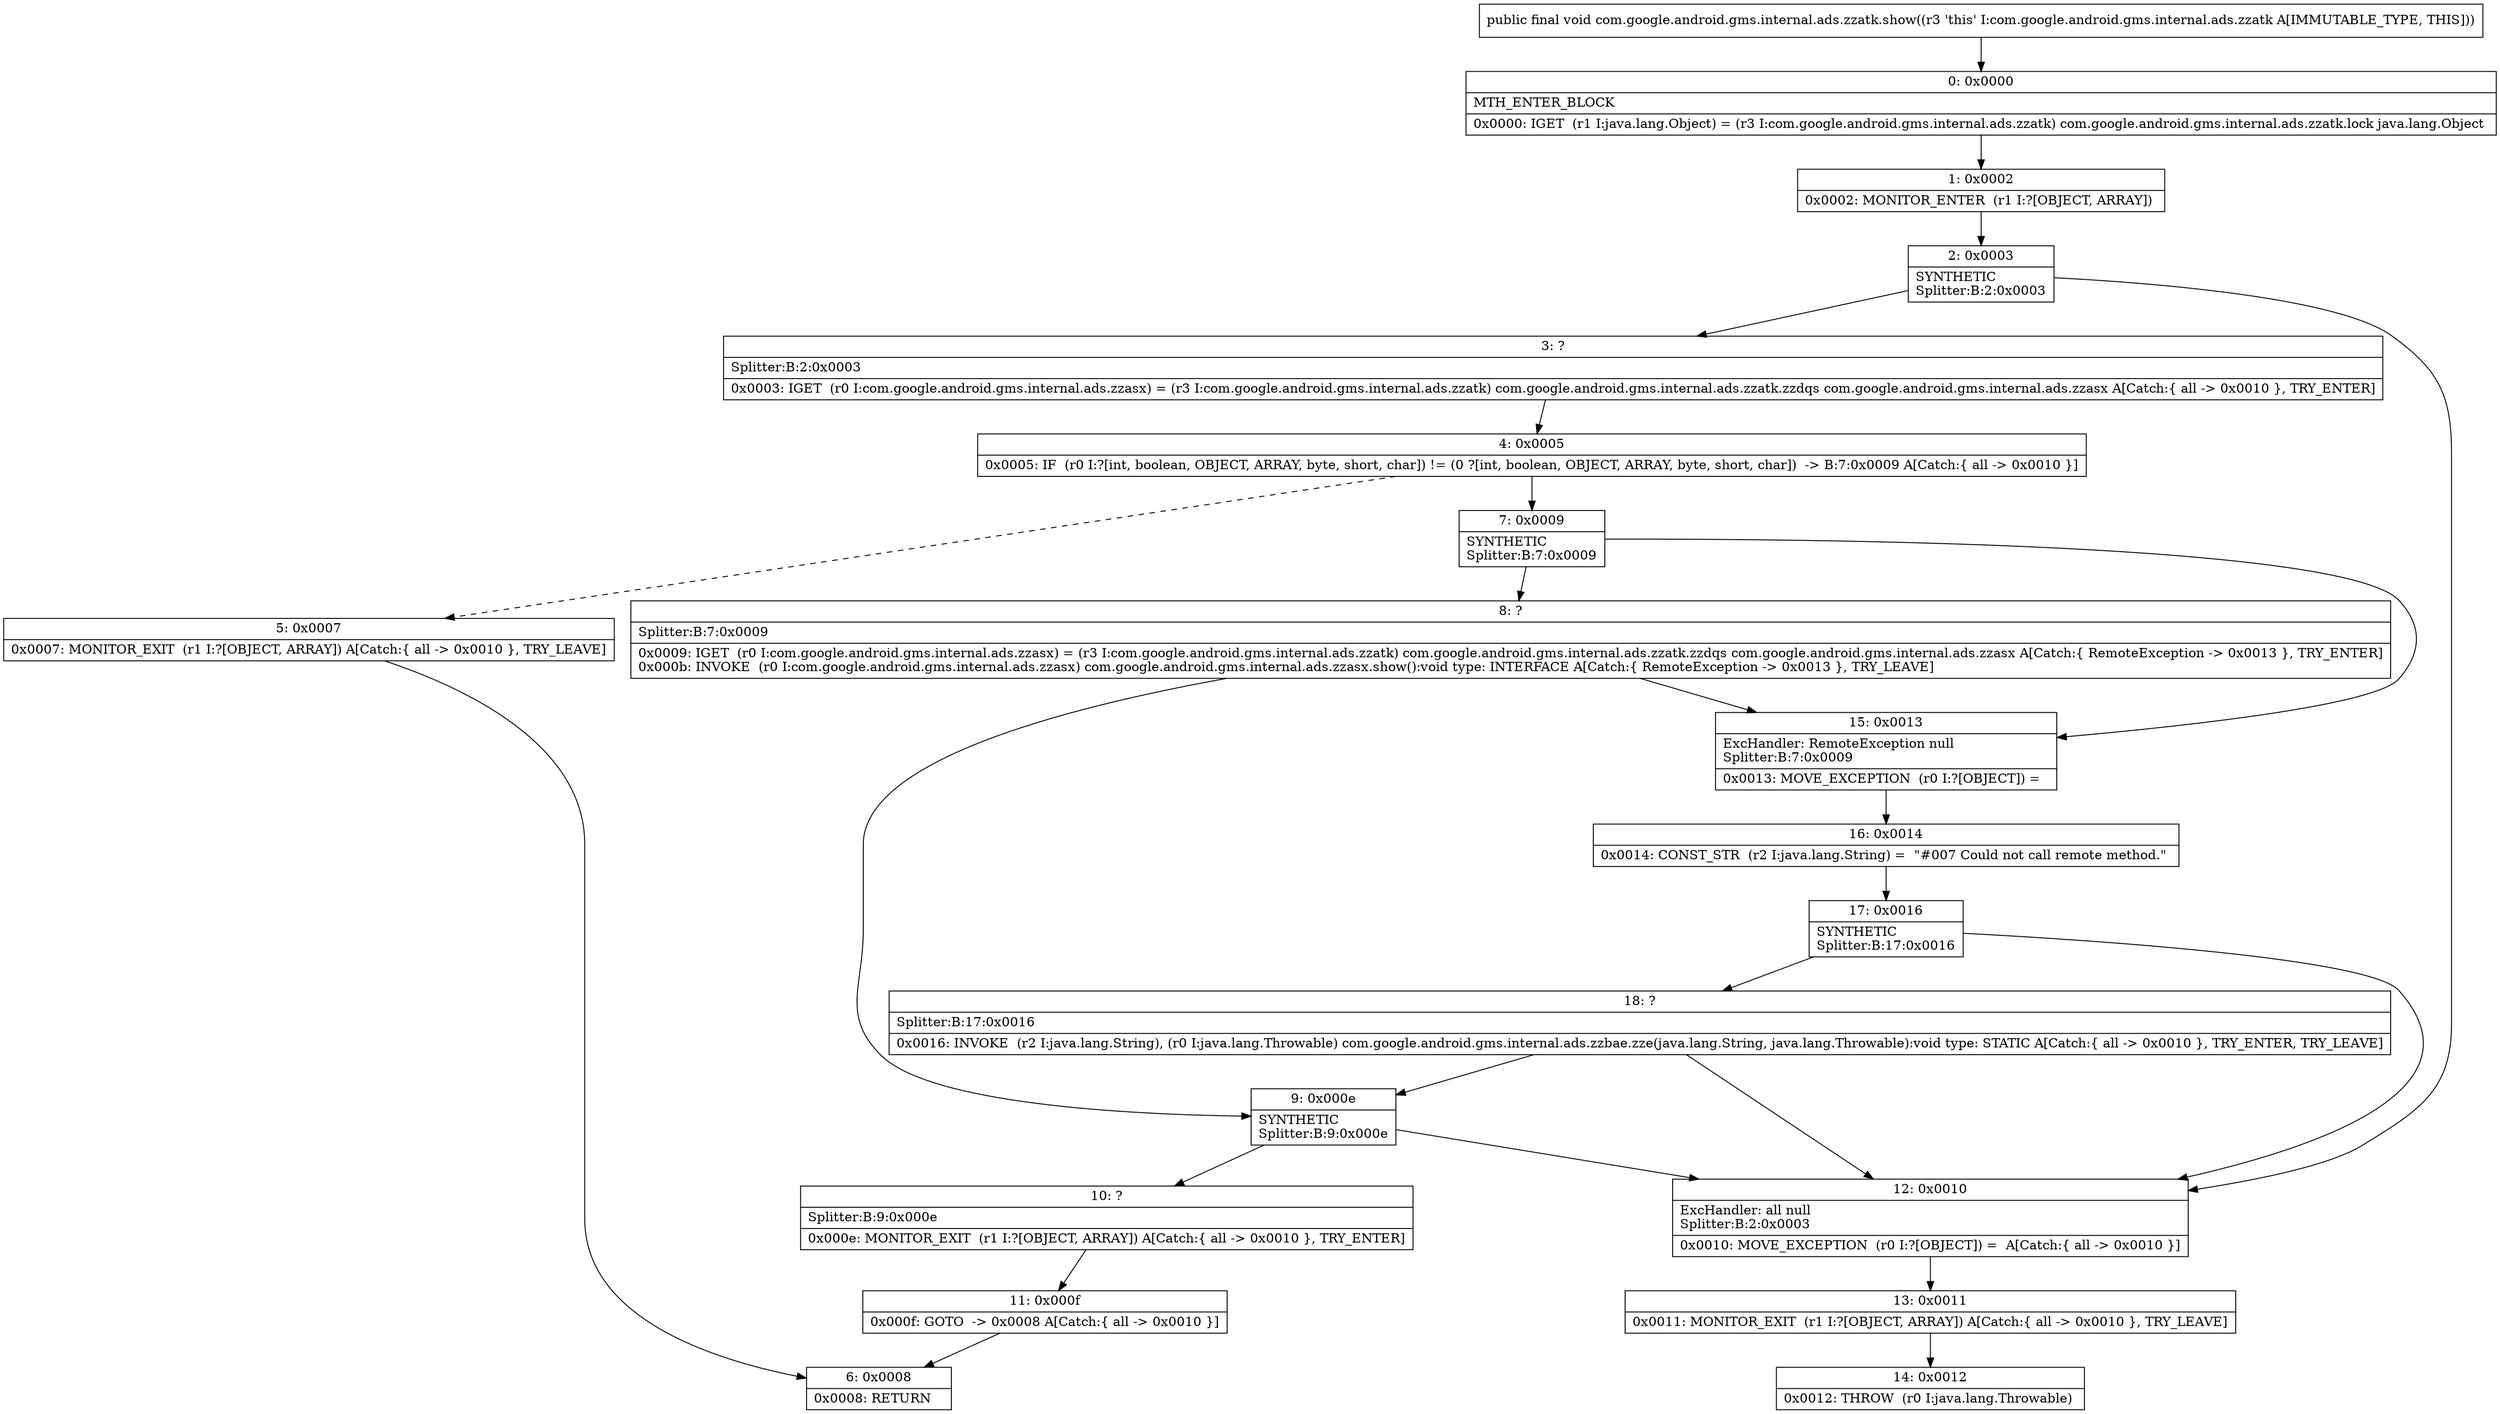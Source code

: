 digraph "CFG forcom.google.android.gms.internal.ads.zzatk.show()V" {
Node_0 [shape=record,label="{0\:\ 0x0000|MTH_ENTER_BLOCK\l|0x0000: IGET  (r1 I:java.lang.Object) = (r3 I:com.google.android.gms.internal.ads.zzatk) com.google.android.gms.internal.ads.zzatk.lock java.lang.Object \l}"];
Node_1 [shape=record,label="{1\:\ 0x0002|0x0002: MONITOR_ENTER  (r1 I:?[OBJECT, ARRAY]) \l}"];
Node_2 [shape=record,label="{2\:\ 0x0003|SYNTHETIC\lSplitter:B:2:0x0003\l}"];
Node_3 [shape=record,label="{3\:\ ?|Splitter:B:2:0x0003\l|0x0003: IGET  (r0 I:com.google.android.gms.internal.ads.zzasx) = (r3 I:com.google.android.gms.internal.ads.zzatk) com.google.android.gms.internal.ads.zzatk.zzdqs com.google.android.gms.internal.ads.zzasx A[Catch:\{ all \-\> 0x0010 \}, TRY_ENTER]\l}"];
Node_4 [shape=record,label="{4\:\ 0x0005|0x0005: IF  (r0 I:?[int, boolean, OBJECT, ARRAY, byte, short, char]) != (0 ?[int, boolean, OBJECT, ARRAY, byte, short, char])  \-\> B:7:0x0009 A[Catch:\{ all \-\> 0x0010 \}]\l}"];
Node_5 [shape=record,label="{5\:\ 0x0007|0x0007: MONITOR_EXIT  (r1 I:?[OBJECT, ARRAY]) A[Catch:\{ all \-\> 0x0010 \}, TRY_LEAVE]\l}"];
Node_6 [shape=record,label="{6\:\ 0x0008|0x0008: RETURN   \l}"];
Node_7 [shape=record,label="{7\:\ 0x0009|SYNTHETIC\lSplitter:B:7:0x0009\l}"];
Node_8 [shape=record,label="{8\:\ ?|Splitter:B:7:0x0009\l|0x0009: IGET  (r0 I:com.google.android.gms.internal.ads.zzasx) = (r3 I:com.google.android.gms.internal.ads.zzatk) com.google.android.gms.internal.ads.zzatk.zzdqs com.google.android.gms.internal.ads.zzasx A[Catch:\{ RemoteException \-\> 0x0013 \}, TRY_ENTER]\l0x000b: INVOKE  (r0 I:com.google.android.gms.internal.ads.zzasx) com.google.android.gms.internal.ads.zzasx.show():void type: INTERFACE A[Catch:\{ RemoteException \-\> 0x0013 \}, TRY_LEAVE]\l}"];
Node_9 [shape=record,label="{9\:\ 0x000e|SYNTHETIC\lSplitter:B:9:0x000e\l}"];
Node_10 [shape=record,label="{10\:\ ?|Splitter:B:9:0x000e\l|0x000e: MONITOR_EXIT  (r1 I:?[OBJECT, ARRAY]) A[Catch:\{ all \-\> 0x0010 \}, TRY_ENTER]\l}"];
Node_11 [shape=record,label="{11\:\ 0x000f|0x000f: GOTO  \-\> 0x0008 A[Catch:\{ all \-\> 0x0010 \}]\l}"];
Node_12 [shape=record,label="{12\:\ 0x0010|ExcHandler: all null\lSplitter:B:2:0x0003\l|0x0010: MOVE_EXCEPTION  (r0 I:?[OBJECT]) =  A[Catch:\{ all \-\> 0x0010 \}]\l}"];
Node_13 [shape=record,label="{13\:\ 0x0011|0x0011: MONITOR_EXIT  (r1 I:?[OBJECT, ARRAY]) A[Catch:\{ all \-\> 0x0010 \}, TRY_LEAVE]\l}"];
Node_14 [shape=record,label="{14\:\ 0x0012|0x0012: THROW  (r0 I:java.lang.Throwable) \l}"];
Node_15 [shape=record,label="{15\:\ 0x0013|ExcHandler: RemoteException null\lSplitter:B:7:0x0009\l|0x0013: MOVE_EXCEPTION  (r0 I:?[OBJECT]) =  \l}"];
Node_16 [shape=record,label="{16\:\ 0x0014|0x0014: CONST_STR  (r2 I:java.lang.String) =  \"#007 Could not call remote method.\" \l}"];
Node_17 [shape=record,label="{17\:\ 0x0016|SYNTHETIC\lSplitter:B:17:0x0016\l}"];
Node_18 [shape=record,label="{18\:\ ?|Splitter:B:17:0x0016\l|0x0016: INVOKE  (r2 I:java.lang.String), (r0 I:java.lang.Throwable) com.google.android.gms.internal.ads.zzbae.zze(java.lang.String, java.lang.Throwable):void type: STATIC A[Catch:\{ all \-\> 0x0010 \}, TRY_ENTER, TRY_LEAVE]\l}"];
MethodNode[shape=record,label="{public final void com.google.android.gms.internal.ads.zzatk.show((r3 'this' I:com.google.android.gms.internal.ads.zzatk A[IMMUTABLE_TYPE, THIS])) }"];
MethodNode -> Node_0;
Node_0 -> Node_1;
Node_1 -> Node_2;
Node_2 -> Node_3;
Node_2 -> Node_12;
Node_3 -> Node_4;
Node_4 -> Node_5[style=dashed];
Node_4 -> Node_7;
Node_5 -> Node_6;
Node_7 -> Node_8;
Node_7 -> Node_15;
Node_8 -> Node_9;
Node_8 -> Node_15;
Node_9 -> Node_10;
Node_9 -> Node_12;
Node_10 -> Node_11;
Node_11 -> Node_6;
Node_12 -> Node_13;
Node_13 -> Node_14;
Node_15 -> Node_16;
Node_16 -> Node_17;
Node_17 -> Node_18;
Node_17 -> Node_12;
Node_18 -> Node_12;
Node_18 -> Node_9;
}


